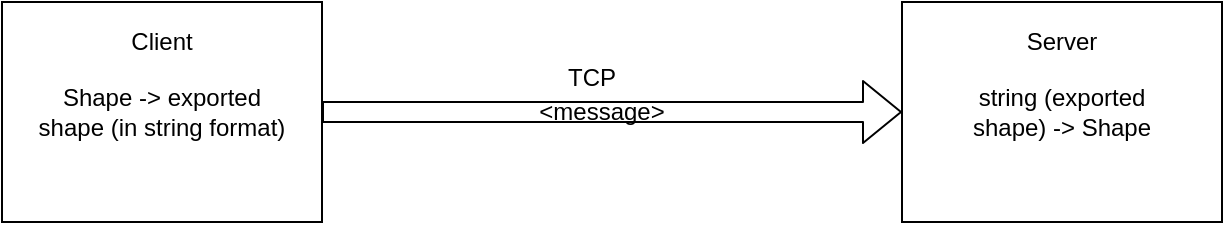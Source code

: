 <mxfile version="14.7.6" type="device"><diagram id="uTgRPL0aqG1YqoStpyzy" name="Page-1"><mxGraphModel dx="1385" dy="658" grid="1" gridSize="10" guides="1" tooltips="1" connect="1" arrows="1" fold="1" page="1" pageScale="1" pageWidth="827" pageHeight="1169" math="0" shadow="0"><root><mxCell id="0"/><mxCell id="1" parent="0"/><mxCell id="iRu12KAj60xEoic0JK9O-1" value="" style="rounded=0;whiteSpace=wrap;html=1;" vertex="1" parent="1"><mxGeometry x="80" y="140" width="160" height="110" as="geometry"/></mxCell><mxCell id="iRu12KAj60xEoic0JK9O-3" value="Client" style="text;html=1;strokeColor=none;fillColor=none;align=center;verticalAlign=middle;whiteSpace=wrap;rounded=0;" vertex="1" parent="1"><mxGeometry x="140" y="150" width="40" height="20" as="geometry"/></mxCell><mxCell id="iRu12KAj60xEoic0JK9O-4" value="" style="rounded=0;whiteSpace=wrap;html=1;" vertex="1" parent="1"><mxGeometry x="530" y="140" width="160" height="110" as="geometry"/></mxCell><mxCell id="iRu12KAj60xEoic0JK9O-5" value="Server" style="text;html=1;strokeColor=none;fillColor=none;align=center;verticalAlign=middle;whiteSpace=wrap;rounded=0;" vertex="1" parent="1"><mxGeometry x="590" y="150" width="40" height="20" as="geometry"/></mxCell><mxCell id="iRu12KAj60xEoic0JK9O-7" value="" style="shape=flexArrow;endArrow=classic;html=1;exitX=1;exitY=0.5;exitDx=0;exitDy=0;entryX=0;entryY=0.5;entryDx=0;entryDy=0;" edge="1" parent="1" source="iRu12KAj60xEoic0JK9O-1" target="iRu12KAj60xEoic0JK9O-4"><mxGeometry width="50" height="50" relative="1" as="geometry"><mxPoint x="500" y="380" as="sourcePoint"/><mxPoint x="550" y="330" as="targetPoint"/></mxGeometry></mxCell><mxCell id="iRu12KAj60xEoic0JK9O-8" value="TCP" style="text;html=1;strokeColor=none;fillColor=none;align=center;verticalAlign=middle;whiteSpace=wrap;rounded=0;" vertex="1" parent="1"><mxGeometry x="360" y="170" width="30" height="15" as="geometry"/></mxCell><mxCell id="iRu12KAj60xEoic0JK9O-9" value="&amp;lt;message&amp;gt;" style="text;html=1;strokeColor=none;fillColor=none;align=center;verticalAlign=middle;whiteSpace=wrap;rounded=0;" vertex="1" parent="1"><mxGeometry x="360" y="185" width="40" height="20" as="geometry"/></mxCell><mxCell id="iRu12KAj60xEoic0JK9O-10" value="Shape -&amp;gt; exported shape (in string format)" style="text;html=1;strokeColor=none;fillColor=none;align=center;verticalAlign=middle;whiteSpace=wrap;rounded=0;" vertex="1" parent="1"><mxGeometry x="95" y="185" width="130" height="20" as="geometry"/></mxCell><mxCell id="iRu12KAj60xEoic0JK9O-12" value="string (exported shape) -&amp;gt; Shape" style="text;html=1;strokeColor=none;fillColor=none;align=center;verticalAlign=middle;whiteSpace=wrap;rounded=0;" vertex="1" parent="1"><mxGeometry x="560" y="185" width="100" height="20" as="geometry"/></mxCell></root></mxGraphModel></diagram></mxfile>